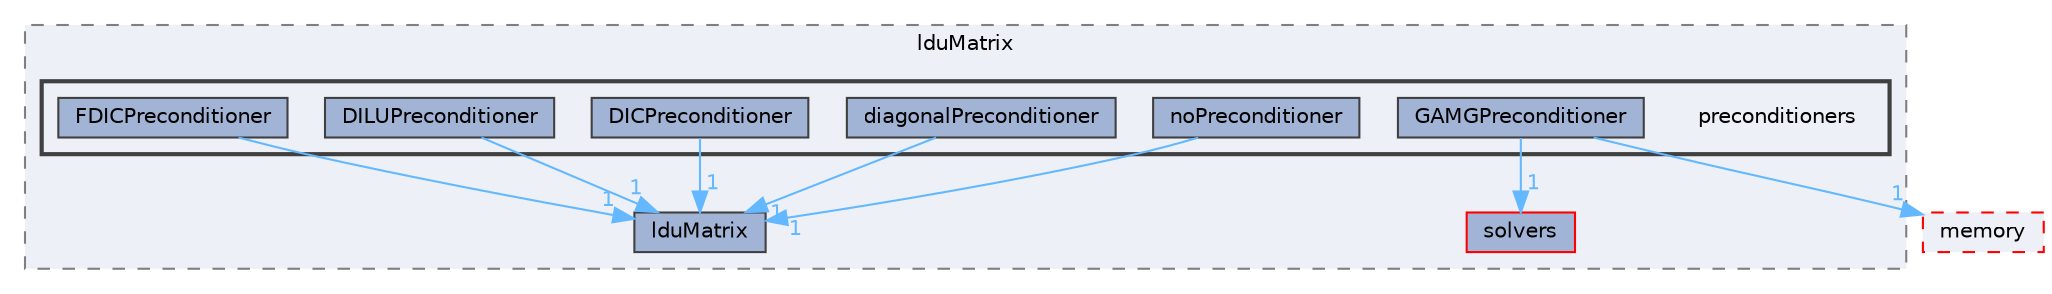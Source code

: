 digraph "src/OpenFOAM/matrices/lduMatrix/preconditioners"
{
 // LATEX_PDF_SIZE
  bgcolor="transparent";
  edge [fontname=Helvetica,fontsize=10,labelfontname=Helvetica,labelfontsize=10];
  node [fontname=Helvetica,fontsize=10,shape=box,height=0.2,width=0.4];
  compound=true
  subgraph clusterdir_bce8a1f1efa9a7681b85c119e7b79042 {
    graph [ bgcolor="#edf0f7", pencolor="grey50", label="lduMatrix", fontname=Helvetica,fontsize=10 style="filled,dashed", URL="dir_bce8a1f1efa9a7681b85c119e7b79042.html",tooltip=""]
  dir_1ce70feb2b06c30ebd4091245573b99e [label="lduMatrix", fillcolor="#a2b4d6", color="grey25", style="filled", URL="dir_1ce70feb2b06c30ebd4091245573b99e.html",tooltip=""];
  dir_f03e085f4fe95c9b32f7b904515484f9 [label="solvers", fillcolor="#a2b4d6", color="red", style="filled", URL="dir_f03e085f4fe95c9b32f7b904515484f9.html",tooltip=""];
  subgraph clusterdir_3f6e7e10cc3663a460947d1f6ad52004 {
    graph [ bgcolor="#edf0f7", pencolor="grey25", label="", fontname=Helvetica,fontsize=10 style="filled,bold", URL="dir_3f6e7e10cc3663a460947d1f6ad52004.html",tooltip=""]
    dir_3f6e7e10cc3663a460947d1f6ad52004 [shape=plaintext, label="preconditioners"];
  dir_60ae93f41ecf057c5c3283cd6491ec21 [label="diagonalPreconditioner", fillcolor="#a2b4d6", color="grey25", style="filled", URL="dir_60ae93f41ecf057c5c3283cd6491ec21.html",tooltip=""];
  dir_378016728b5a4c082300c4df853d510a [label="DICPreconditioner", fillcolor="#a2b4d6", color="grey25", style="filled", URL="dir_378016728b5a4c082300c4df853d510a.html",tooltip=""];
  dir_4eff8a88f91ad81fd0321ced0f70aaf2 [label="DILUPreconditioner", fillcolor="#a2b4d6", color="grey25", style="filled", URL="dir_4eff8a88f91ad81fd0321ced0f70aaf2.html",tooltip=""];
  dir_8ec52d526757eb83c7f104aacdfebe14 [label="FDICPreconditioner", fillcolor="#a2b4d6", color="grey25", style="filled", URL="dir_8ec52d526757eb83c7f104aacdfebe14.html",tooltip=""];
  dir_9efdb277968a835bf027ce4af64a5e5f [label="GAMGPreconditioner", fillcolor="#a2b4d6", color="grey25", style="filled", URL="dir_9efdb277968a835bf027ce4af64a5e5f.html",tooltip=""];
  dir_1188bbc4d446f549eceebae69c2975b6 [label="noPreconditioner", fillcolor="#a2b4d6", color="grey25", style="filled", URL="dir_1188bbc4d446f549eceebae69c2975b6.html",tooltip=""];
  }
  }
  dir_385a22dcc2f7120acb0f1a7a832b3b8d [label="memory", fillcolor="#edf0f7", color="red", style="filled,dashed", URL="dir_385a22dcc2f7120acb0f1a7a832b3b8d.html",tooltip=""];
  dir_60ae93f41ecf057c5c3283cd6491ec21->dir_1ce70feb2b06c30ebd4091245573b99e [headlabel="1", labeldistance=1.5 headhref="dir_000906_002118.html" href="dir_000906_002118.html" color="steelblue1" fontcolor="steelblue1"];
  dir_378016728b5a4c082300c4df853d510a->dir_1ce70feb2b06c30ebd4091245573b99e [headlabel="1", labeldistance=1.5 headhref="dir_000921_002118.html" href="dir_000921_002118.html" color="steelblue1" fontcolor="steelblue1"];
  dir_4eff8a88f91ad81fd0321ced0f70aaf2->dir_1ce70feb2b06c30ebd4091245573b99e [headlabel="1", labeldistance=1.5 headhref="dir_000934_002118.html" href="dir_000934_002118.html" color="steelblue1" fontcolor="steelblue1"];
  dir_8ec52d526757eb83c7f104aacdfebe14->dir_1ce70feb2b06c30ebd4091245573b99e [headlabel="1", labeldistance=1.5 headhref="dir_001313_002118.html" href="dir_001313_002118.html" color="steelblue1" fontcolor="steelblue1"];
  dir_9efdb277968a835bf027ce4af64a5e5f->dir_385a22dcc2f7120acb0f1a7a832b3b8d [headlabel="1", labeldistance=1.5 headhref="dir_001582_002352.html" href="dir_001582_002352.html" color="steelblue1" fontcolor="steelblue1"];
  dir_9efdb277968a835bf027ce4af64a5e5f->dir_f03e085f4fe95c9b32f7b904515484f9 [headlabel="1", labeldistance=1.5 headhref="dir_001582_003658.html" href="dir_001582_003658.html" color="steelblue1" fontcolor="steelblue1"];
  dir_1188bbc4d446f549eceebae69c2975b6->dir_1ce70feb2b06c30ebd4091245573b99e [headlabel="1", labeldistance=1.5 headhref="dir_002588_002118.html" href="dir_002588_002118.html" color="steelblue1" fontcolor="steelblue1"];
}
